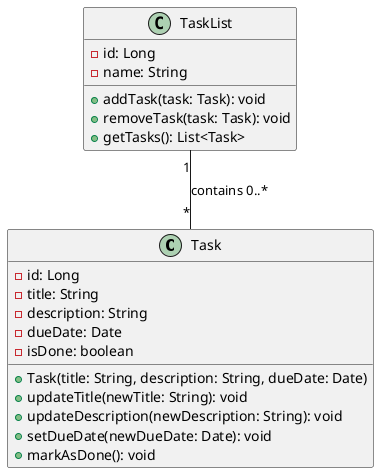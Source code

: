 @startuml

class Task {
  -id: Long
  -title: String
  -description: String
  -dueDate: Date
  -isDone: boolean
  +Task(title: String, description: String, dueDate: Date)
  +updateTitle(newTitle: String): void
  +updateDescription(newDescription: String): void
  +setDueDate(newDueDate: Date): void
  +markAsDone(): void
}

class TaskList {
  -id: Long
  -name: String
  +addTask(task: Task): void
  +removeTask(task: Task): void
  +getTasks(): List<Task>
}

TaskList "1" -- "*" Task : contains 0..*

@enduml

